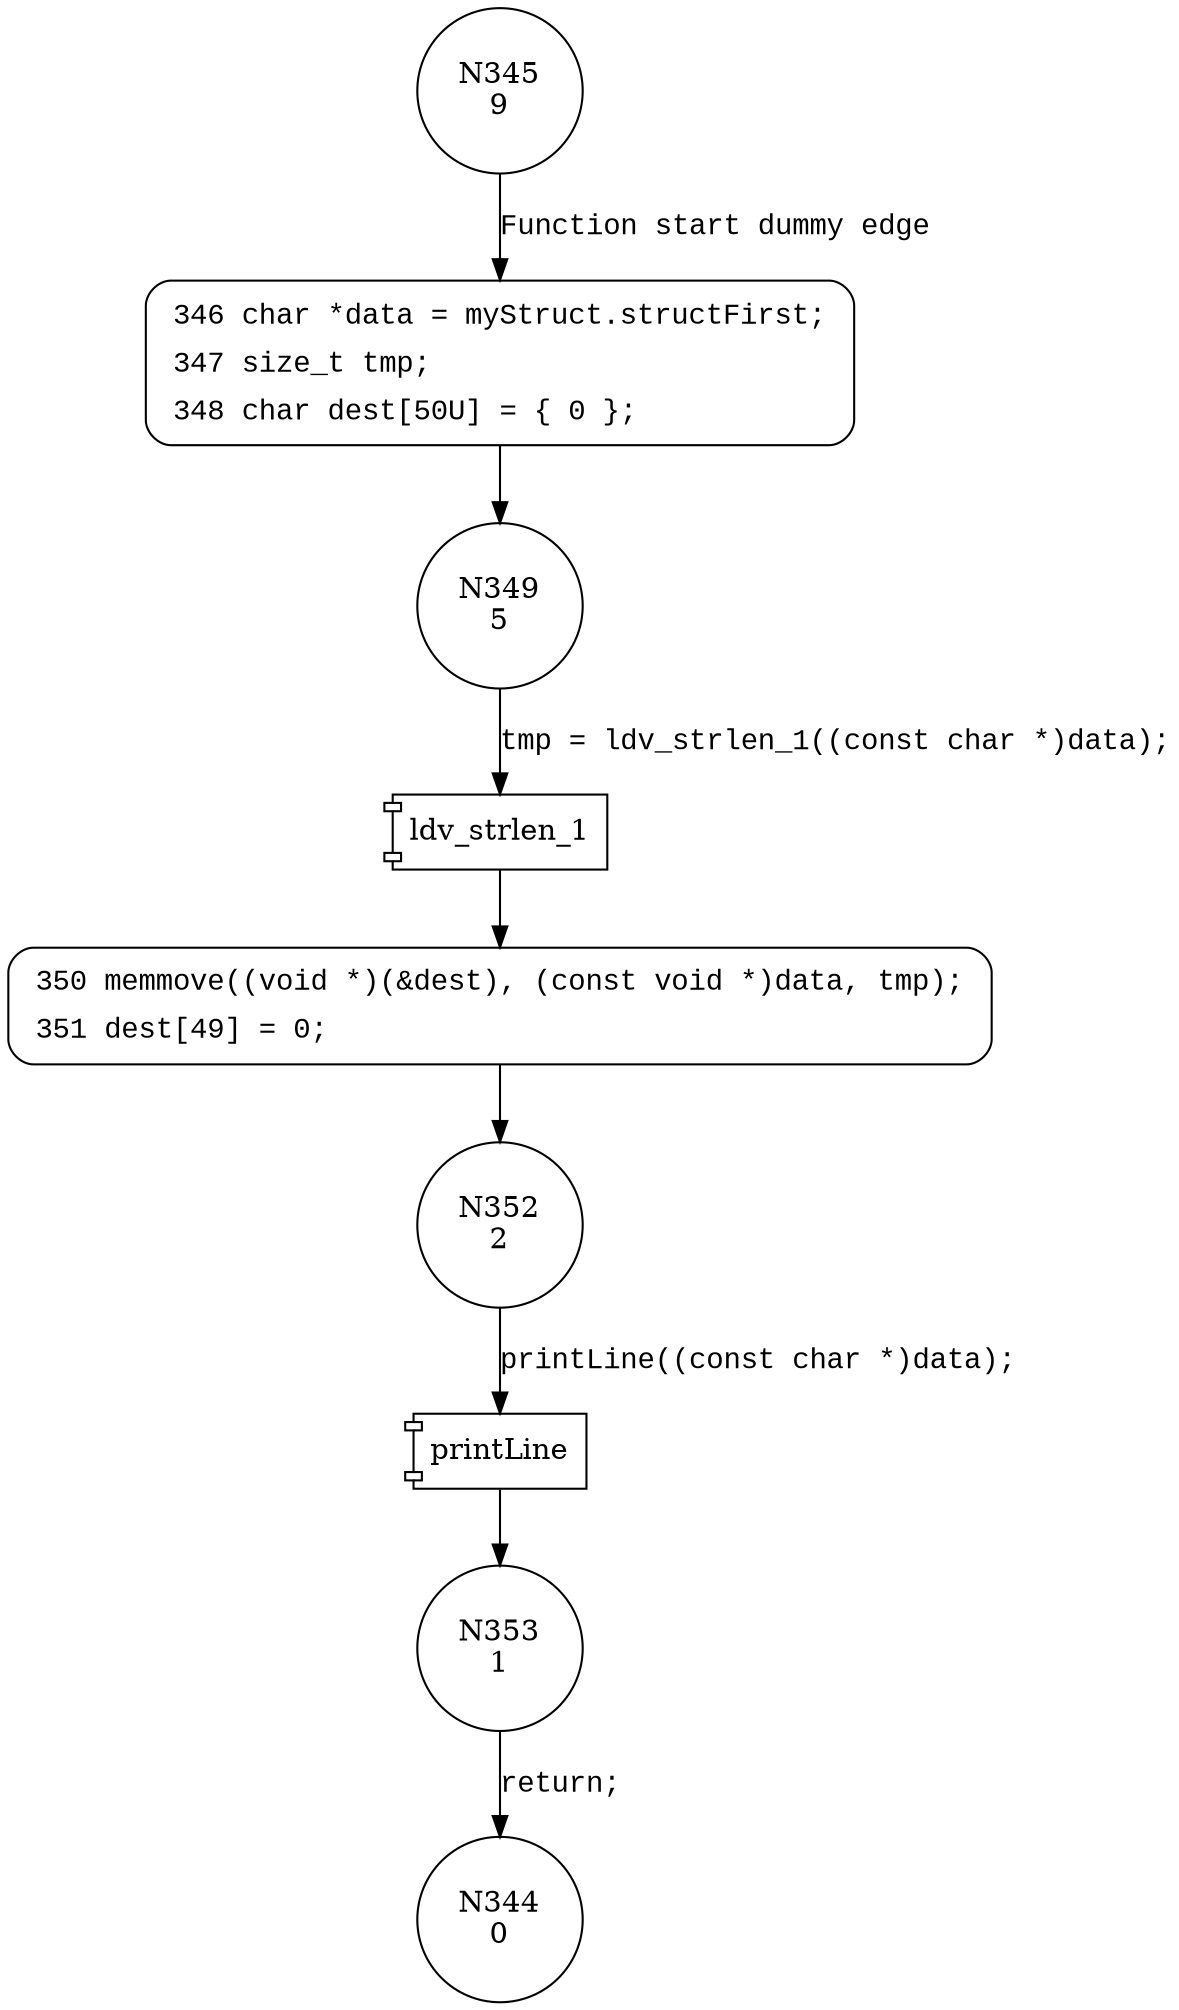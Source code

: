 digraph CWE121_Stack_Based_Buffer_Overflow__CWE806_char_declare_memmove_67b_badSink {
345 [shape="circle" label="N345\n9"]
346 [shape="circle" label="N346\n8"]
349 [shape="circle" label="N349\n5"]
350 [shape="circle" label="N350\n4"]
352 [shape="circle" label="N352\n2"]
353 [shape="circle" label="N353\n1"]
344 [shape="circle" label="N344\n0"]
346 [style="filled,bold" penwidth="1" fillcolor="white" fontname="Courier New" shape="Mrecord" label=<<table border="0" cellborder="0" cellpadding="3" bgcolor="white"><tr><td align="right">346</td><td align="left">char *data = myStruct.structFirst;</td></tr><tr><td align="right">347</td><td align="left">size_t tmp;</td></tr><tr><td align="right">348</td><td align="left">char dest[50U] = &#123; 0 &#125;;</td></tr></table>>]
346 -> 349[label=""]
350 [style="filled,bold" penwidth="1" fillcolor="white" fontname="Courier New" shape="Mrecord" label=<<table border="0" cellborder="0" cellpadding="3" bgcolor="white"><tr><td align="right">350</td><td align="left">memmove((void *)(&amp;dest), (const void *)data, tmp);</td></tr><tr><td align="right">351</td><td align="left">dest[49] = 0;</td></tr></table>>]
350 -> 352[label=""]
345 -> 346 [label="Function start dummy edge" fontname="Courier New"]
100001 [shape="component" label="ldv_strlen_1"]
349 -> 100001 [label="tmp = ldv_strlen_1((const char *)data);" fontname="Courier New"]
100001 -> 350 [label="" fontname="Courier New"]
100002 [shape="component" label="printLine"]
352 -> 100002 [label="printLine((const char *)data);" fontname="Courier New"]
100002 -> 353 [label="" fontname="Courier New"]
353 -> 344 [label="return;" fontname="Courier New"]
}